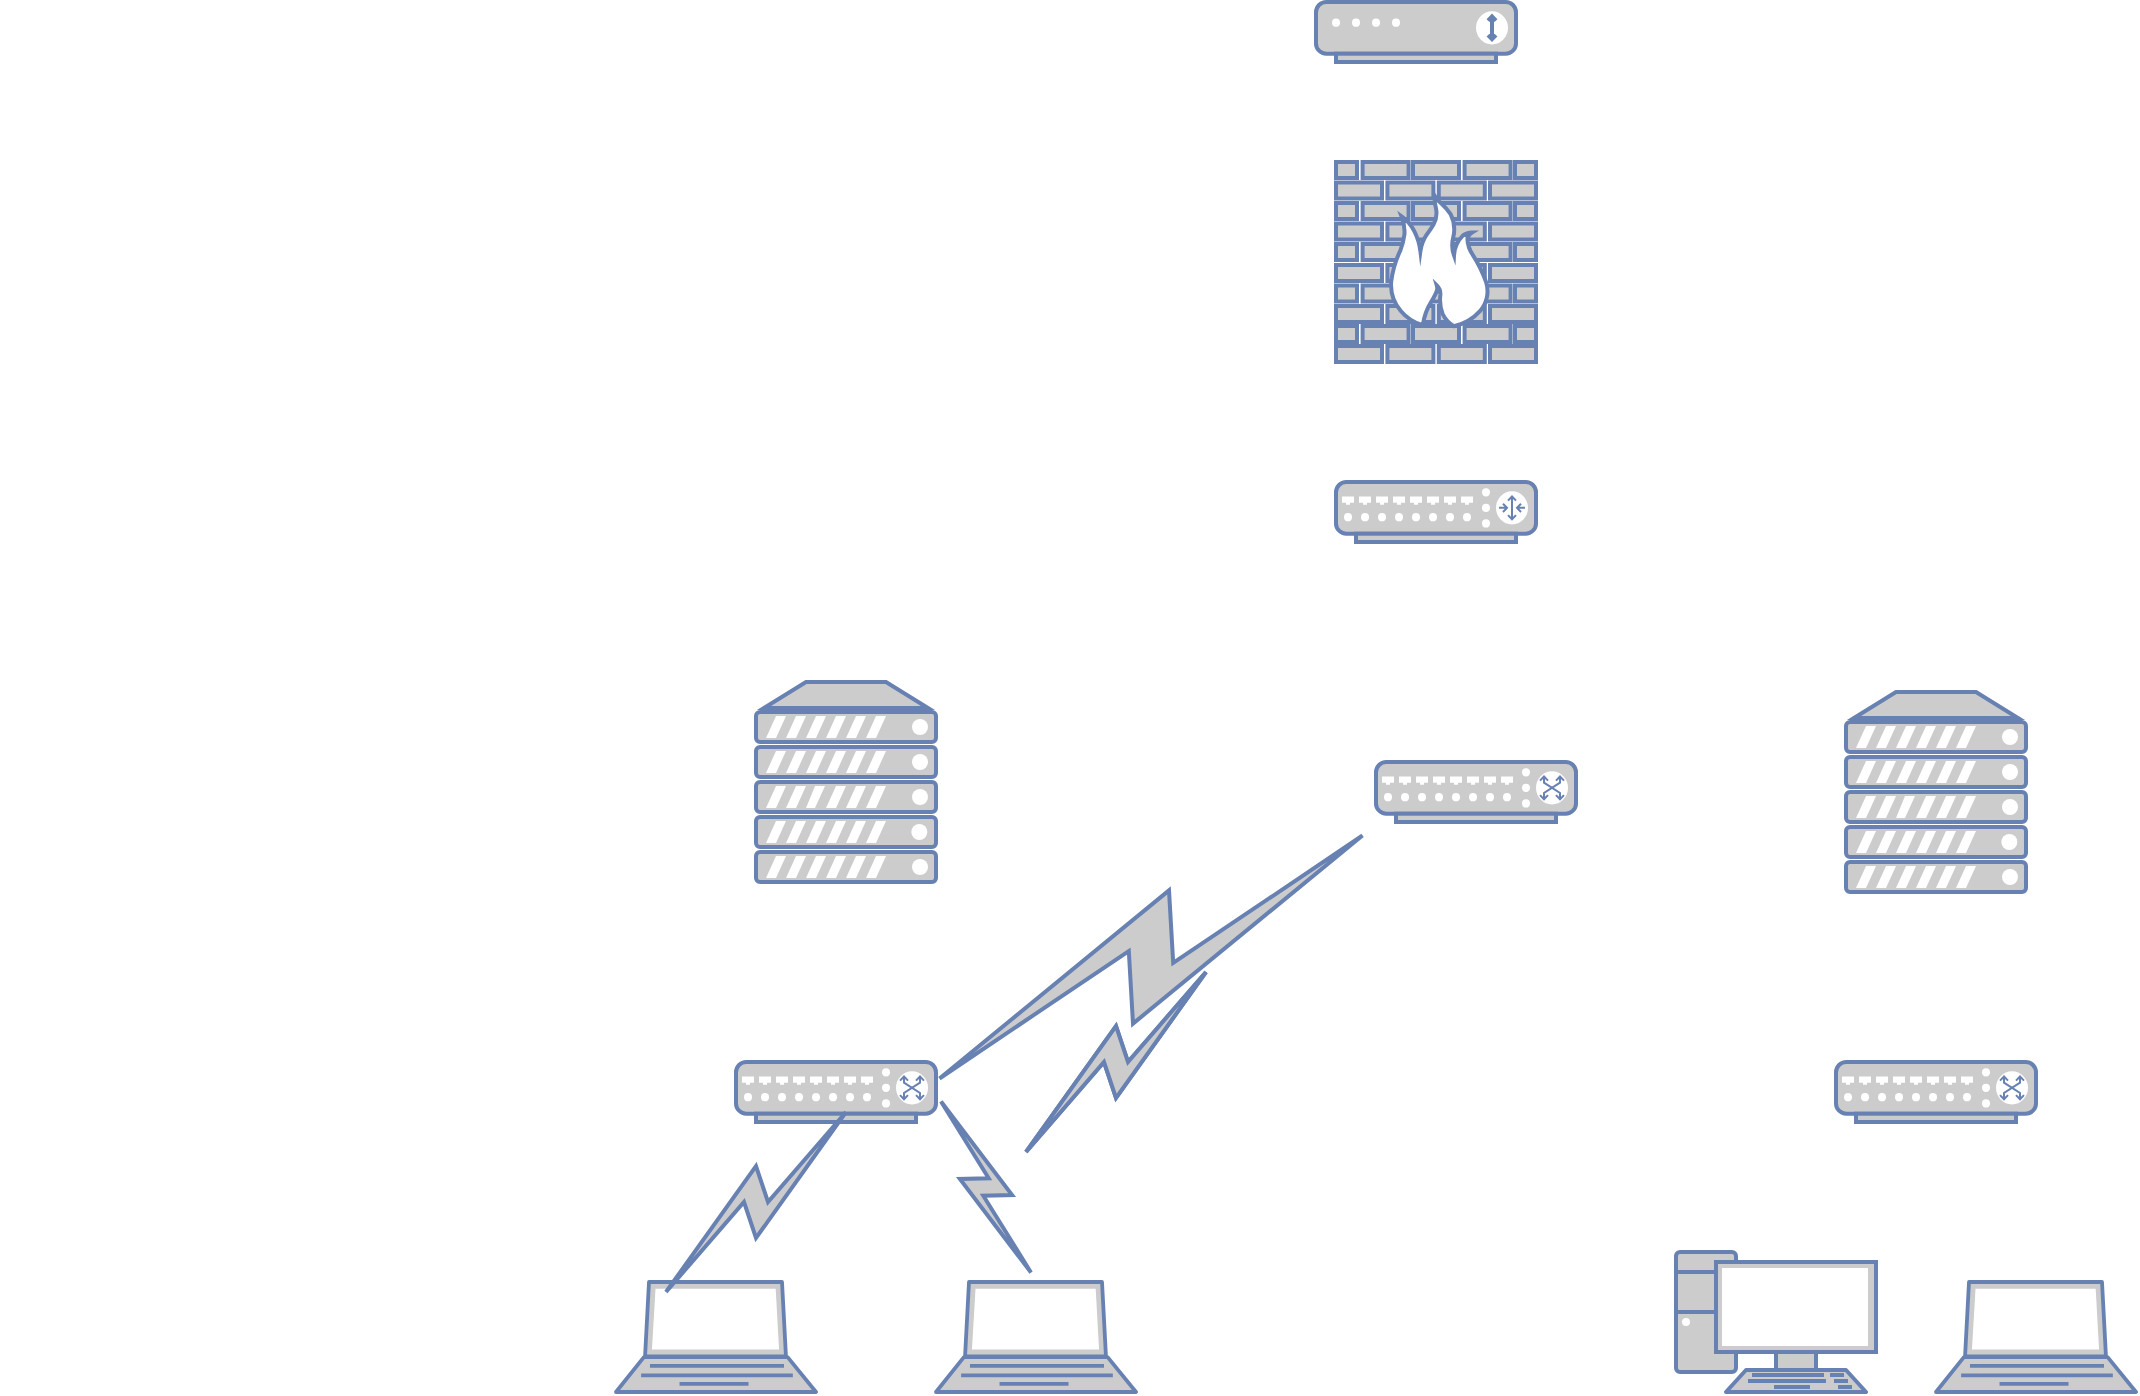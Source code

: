 <mxfile version="24.2.0" type="github">
  <diagram name="Page-1" id="tNZX-WrpRzhzqSctlY8Z">
    <mxGraphModel dx="1877" dy="1691" grid="1" gridSize="10" guides="1" tooltips="1" connect="1" arrows="1" fold="1" page="1" pageScale="1" pageWidth="827" pageHeight="1169" math="0" shadow="0">
      <root>
        <mxCell id="0" />
        <mxCell id="1" parent="0" />
        <mxCell id="It5I78E70V_LC5ybQ0Hd-1" value="" style="fontColor=#0066CC;verticalAlign=top;verticalLabelPosition=bottom;labelPosition=center;align=center;html=1;outlineConnect=0;fillColor=#CCCCCC;strokeColor=#6881B3;gradientColor=none;gradientDirection=north;strokeWidth=2;shape=mxgraph.networks.pc;" vertex="1" parent="1">
          <mxGeometry x="530" y="625" width="100" height="70" as="geometry" />
        </mxCell>
        <mxCell id="It5I78E70V_LC5ybQ0Hd-2" value="" style="fontColor=#0066CC;verticalAlign=top;verticalLabelPosition=bottom;labelPosition=center;align=center;html=1;outlineConnect=0;fillColor=#CCCCCC;strokeColor=#6881B3;gradientColor=none;gradientDirection=north;strokeWidth=2;shape=mxgraph.networks.firewall;" vertex="1" parent="1">
          <mxGeometry x="360" y="80" width="100" height="100" as="geometry" />
        </mxCell>
        <mxCell id="It5I78E70V_LC5ybQ0Hd-3" value="" style="fontColor=#0066CC;verticalAlign=top;verticalLabelPosition=bottom;labelPosition=center;align=center;html=1;outlineConnect=0;fillColor=#CCCCCC;strokeColor=#6881B3;gradientColor=none;gradientDirection=north;strokeWidth=2;shape=mxgraph.networks.laptop;" vertex="1" parent="1">
          <mxGeometry y="640" width="100" height="55" as="geometry" />
        </mxCell>
        <mxCell id="It5I78E70V_LC5ybQ0Hd-4" value="" style="fontColor=#0066CC;verticalAlign=top;verticalLabelPosition=bottom;labelPosition=center;align=center;html=1;outlineConnect=0;fillColor=#CCCCCC;strokeColor=#6881B3;gradientColor=none;gradientDirection=north;strokeWidth=2;shape=mxgraph.networks.laptop;" vertex="1" parent="1">
          <mxGeometry x="160" y="640" width="100" height="55" as="geometry" />
        </mxCell>
        <mxCell id="It5I78E70V_LC5ybQ0Hd-5" value="" style="fontColor=#0066CC;verticalAlign=top;verticalLabelPosition=bottom;labelPosition=center;align=center;html=1;outlineConnect=0;fillColor=#CCCCCC;strokeColor=#6881B3;gradientColor=none;gradientDirection=north;strokeWidth=2;shape=mxgraph.networks.modem;" vertex="1" parent="1">
          <mxGeometry x="350" width="100" height="30" as="geometry" />
        </mxCell>
        <mxCell id="It5I78E70V_LC5ybQ0Hd-6" value="" style="fontColor=#0066CC;verticalAlign=top;verticalLabelPosition=bottom;labelPosition=center;align=center;html=1;outlineConnect=0;fillColor=#CCCCCC;strokeColor=#6881B3;gradientColor=none;gradientDirection=north;strokeWidth=2;shape=mxgraph.networks.router;" vertex="1" parent="1">
          <mxGeometry x="360" y="240" width="100" height="30" as="geometry" />
        </mxCell>
        <mxCell id="It5I78E70V_LC5ybQ0Hd-7" value="" style="fontColor=#0066CC;verticalAlign=top;verticalLabelPosition=bottom;labelPosition=center;align=center;html=1;outlineConnect=0;fillColor=#CCCCCC;strokeColor=#6881B3;gradientColor=none;gradientDirection=north;strokeWidth=2;shape=mxgraph.networks.server;" vertex="1" parent="1">
          <mxGeometry x="70" y="340" width="90" height="100" as="geometry" />
        </mxCell>
        <mxCell id="It5I78E70V_LC5ybQ0Hd-8" value="" style="fontColor=#0066CC;verticalAlign=top;verticalLabelPosition=bottom;labelPosition=center;align=center;html=1;outlineConnect=0;fillColor=#CCCCCC;strokeColor=#6881B3;gradientColor=none;gradientDirection=north;strokeWidth=2;shape=mxgraph.networks.server;" vertex="1" parent="1">
          <mxGeometry x="615" y="345" width="90" height="100" as="geometry" />
        </mxCell>
        <mxCell id="It5I78E70V_LC5ybQ0Hd-9" value="" style="fontColor=#0066CC;verticalAlign=top;verticalLabelPosition=bottom;labelPosition=center;align=center;html=1;outlineConnect=0;fillColor=#CCCCCC;strokeColor=#6881B3;gradientColor=none;gradientDirection=north;strokeWidth=2;shape=mxgraph.networks.switch;" vertex="1" parent="1">
          <mxGeometry x="60" y="530" width="100" height="30" as="geometry" />
        </mxCell>
        <mxCell id="It5I78E70V_LC5ybQ0Hd-10" value="" style="fontColor=#0066CC;verticalAlign=top;verticalLabelPosition=bottom;labelPosition=center;align=center;html=1;outlineConnect=0;fillColor=#CCCCCC;strokeColor=#6881B3;gradientColor=none;gradientDirection=north;strokeWidth=2;shape=mxgraph.networks.switch;" vertex="1" parent="1">
          <mxGeometry x="610" y="530" width="100" height="30" as="geometry" />
        </mxCell>
        <mxCell id="It5I78E70V_LC5ybQ0Hd-11" value="" style="fontColor=#0066CC;verticalAlign=top;verticalLabelPosition=bottom;labelPosition=center;align=center;html=1;outlineConnect=0;fillColor=#CCCCCC;strokeColor=#6881B3;gradientColor=none;gradientDirection=north;strokeWidth=2;shape=mxgraph.networks.laptop;" vertex="1" parent="1">
          <mxGeometry x="660" y="640" width="100" height="55" as="geometry" />
        </mxCell>
        <mxCell id="It5I78E70V_LC5ybQ0Hd-12" value="" style="fontColor=#0066CC;verticalAlign=top;verticalLabelPosition=bottom;labelPosition=center;align=center;html=1;outlineConnect=0;fillColor=#CCCCCC;strokeColor=#6881B3;gradientColor=none;gradientDirection=north;strokeWidth=2;shape=mxgraph.networks.switch;" vertex="1" parent="1">
          <mxGeometry x="380" y="380" width="100" height="30" as="geometry" />
        </mxCell>
        <mxCell id="It5I78E70V_LC5ybQ0Hd-13" value="" style="html=1;outlineConnect=0;fillColor=#CCCCCC;strokeColor=#6881B3;gradientColor=none;gradientDirection=north;strokeWidth=2;shape=mxgraph.networks.comm_link_edge;html=1;rounded=0;" edge="1" parent="1">
          <mxGeometry width="100" height="100" relative="1" as="geometry">
            <mxPoint x="20" y="650" as="sourcePoint" />
            <mxPoint x="120" y="550" as="targetPoint" />
            <Array as="points">
              <mxPoint x="-290" y="650" />
            </Array>
          </mxGeometry>
        </mxCell>
        <mxCell id="It5I78E70V_LC5ybQ0Hd-14" value="" style="html=1;outlineConnect=0;fillColor=#CCCCCC;strokeColor=#6881B3;gradientColor=none;gradientDirection=north;strokeWidth=2;shape=mxgraph.networks.comm_link_edge;html=1;rounded=0;entryX=1;entryY=0.5;entryDx=0;entryDy=0;entryPerimeter=0;exitX=0.5;exitY=0;exitDx=0;exitDy=0;exitPerimeter=0;" edge="1" parent="1" source="It5I78E70V_LC5ybQ0Hd-4" target="It5I78E70V_LC5ybQ0Hd-9">
          <mxGeometry width="100" height="100" relative="1" as="geometry">
            <mxPoint x="170" y="650" as="sourcePoint" />
            <mxPoint x="270" y="550" as="targetPoint" />
            <Array as="points">
              <mxPoint x="-140" y="650" />
            </Array>
          </mxGeometry>
        </mxCell>
        <mxCell id="It5I78E70V_LC5ybQ0Hd-16" value="" style="html=1;outlineConnect=0;fillColor=#CCCCCC;strokeColor=#6881B3;gradientColor=none;gradientDirection=north;strokeWidth=2;shape=mxgraph.networks.comm_link_edge;html=1;rounded=0;" edge="1" parent="1" target="It5I78E70V_LC5ybQ0Hd-12">
          <mxGeometry width="100" height="100" relative="1" as="geometry">
            <mxPoint x="150" y="545" as="sourcePoint" />
            <mxPoint x="250" y="445" as="targetPoint" />
            <Array as="points">
              <mxPoint x="190" y="475" />
            </Array>
          </mxGeometry>
        </mxCell>
        <mxCell id="It5I78E70V_LC5ybQ0Hd-17" value="" style="html=1;outlineConnect=0;fillColor=#CCCCCC;strokeColor=#6881B3;gradientColor=none;gradientDirection=north;strokeWidth=2;shape=mxgraph.networks.comm_link_edge;html=1;rounded=0;" edge="1" parent="1">
          <mxGeometry width="100" height="100" relative="1" as="geometry">
            <mxPoint x="200" y="580" as="sourcePoint" />
            <mxPoint x="300" y="480" as="targetPoint" />
          </mxGeometry>
        </mxCell>
        <mxCell id="It5I78E70V_LC5ybQ0Hd-18" value="" style="html=1;outlineConnect=0;fillColor=#CCCCCC;strokeColor=#6881B3;gradientColor=none;gradientDirection=north;strokeWidth=2;shape=mxgraph.networks.comm_link_edge;html=1;rounded=0;" edge="1" parent="1">
          <mxGeometry width="100" height="100" relative="1" as="geometry">
            <mxPoint x="200" y="580" as="sourcePoint" />
            <mxPoint x="300" y="480" as="targetPoint" />
          </mxGeometry>
        </mxCell>
      </root>
    </mxGraphModel>
  </diagram>
</mxfile>
